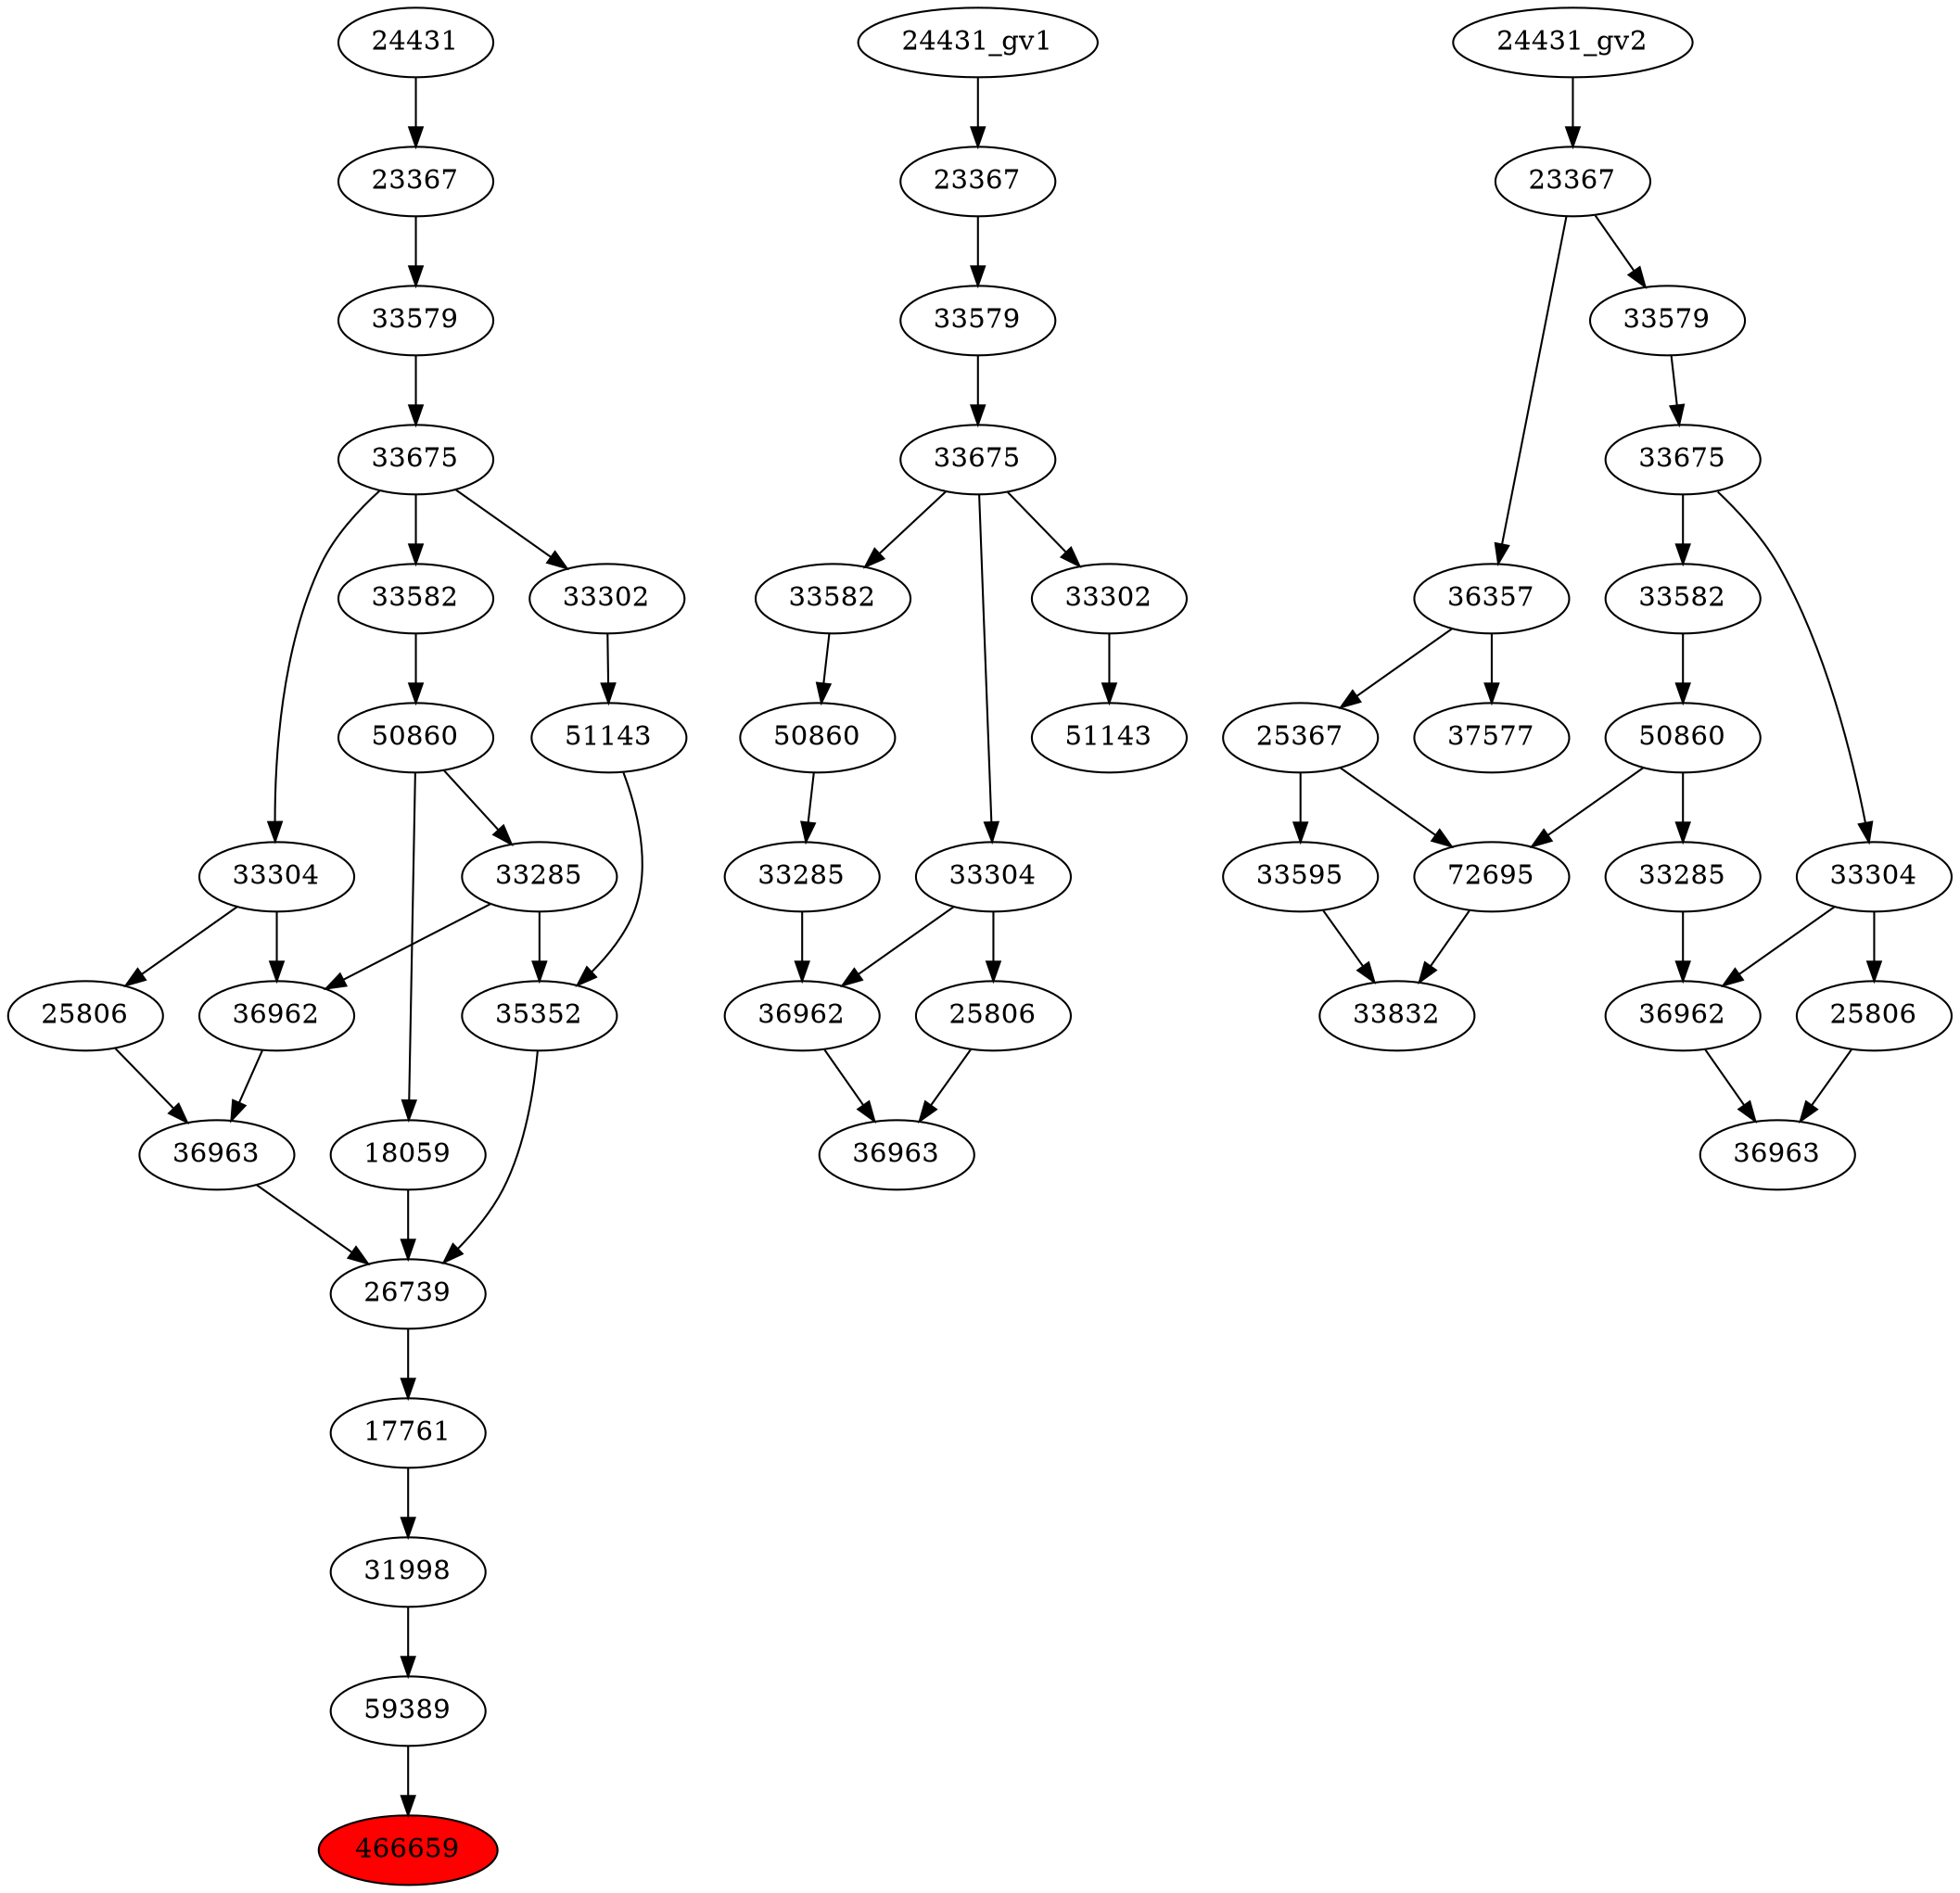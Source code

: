 strict digraph root {
	node [label="\N"];
	{
		node [fillcolor="",
			label="\N",
			style=""
		];
		466659		 [fillcolor=red,
			label=466659,
			style=filled];
		59389		 [label=59389];
		59389 -> 466659;
		31998		 [label=31998];
		31998 -> 59389;
		17761		 [label=17761];
		17761 -> 31998;
		26739		 [label=26739];
		26739 -> 17761;
		18059		 [label=18059];
		18059 -> 26739;
		36963		 [label=36963];
		36963 -> 26739;
		35352		 [label=35352];
		35352 -> 26739;
		50860		 [label=50860];
		50860 -> 18059;
		33285		 [label=33285];
		50860 -> 33285;
		36962		 [label=36962];
		36962 -> 36963;
		25806		 [label=25806];
		25806 -> 36963;
		33285 -> 35352;
		33285 -> 36962;
		51143		 [label=51143];
		51143 -> 35352;
		33582		 [label=33582];
		33582 -> 50860;
		33304		 [label=33304];
		33304 -> 36962;
		33304 -> 25806;
		33302		 [label=33302];
		33302 -> 51143;
		33675		 [label=33675];
		33675 -> 33582;
		33675 -> 33304;
		33675 -> 33302;
		33579		 [label=33579];
		33579 -> 33675;
		23367		 [label=23367];
		23367 -> 33579;
		24431		 [label=24431];
		24431 -> 23367;
	}
	{
		node [label="\N"];
		"36963_gv1"		 [label=36963];
		"36962_gv1"		 [label=36962];
		"36962_gv1" -> "36963_gv1";
		"25806_gv1"		 [label=25806];
		"25806_gv1" -> "36963_gv1";
		"50860_gv1"		 [label=50860];
		"33285_gv1"		 [label=33285];
		"50860_gv1" -> "33285_gv1";
		"33582_gv1"		 [label=33582];
		"33582_gv1" -> "50860_gv1";
		"33285_gv1" -> "36962_gv1";
		"33304_gv1"		 [label=33304];
		"33304_gv1" -> "36962_gv1";
		"33304_gv1" -> "25806_gv1";
		"51143_gv1"		 [label=51143];
		"33302_gv1"		 [label=33302];
		"33302_gv1" -> "51143_gv1";
		"33675_gv1"		 [label=33675];
		"33675_gv1" -> "33582_gv1";
		"33675_gv1" -> "33304_gv1";
		"33675_gv1" -> "33302_gv1";
		"33579_gv1"		 [label=33579];
		"33579_gv1" -> "33675_gv1";
		"23367_gv1"		 [label=23367];
		"23367_gv1" -> "33579_gv1";
		"24431_gv1" -> "23367_gv1";
	}
	{
		node [label="\N"];
		"36963_gv2"		 [label=36963];
		"36962_gv2"		 [label=36962];
		"36962_gv2" -> "36963_gv2";
		"25806_gv2"		 [label=25806];
		"25806_gv2" -> "36963_gv2";
		33832		 [label=33832];
		72695		 [label=72695];
		72695 -> 33832;
		33595		 [label=33595];
		33595 -> 33832;
		"50860_gv2"		 [label=50860];
		"50860_gv2" -> 72695;
		"33285_gv2"		 [label=33285];
		"50860_gv2" -> "33285_gv2";
		"33582_gv2"		 [label=33582];
		"33582_gv2" -> "50860_gv2";
		"33285_gv2" -> "36962_gv2";
		"33304_gv2"		 [label=33304];
		"33304_gv2" -> "36962_gv2";
		"33304_gv2" -> "25806_gv2";
		25367		 [label=25367];
		25367 -> 72695;
		25367 -> 33595;
		"33675_gv2"		 [label=33675];
		"33675_gv2" -> "33582_gv2";
		"33675_gv2" -> "33304_gv2";
		36357		 [label=36357];
		36357 -> 25367;
		37577		 [label=37577];
		36357 -> 37577;
		"33579_gv2"		 [label=33579];
		"33579_gv2" -> "33675_gv2";
		"23367_gv2"		 [label=23367];
		"23367_gv2" -> 36357;
		"23367_gv2" -> "33579_gv2";
		"24431_gv2" -> "23367_gv2";
	}
}
